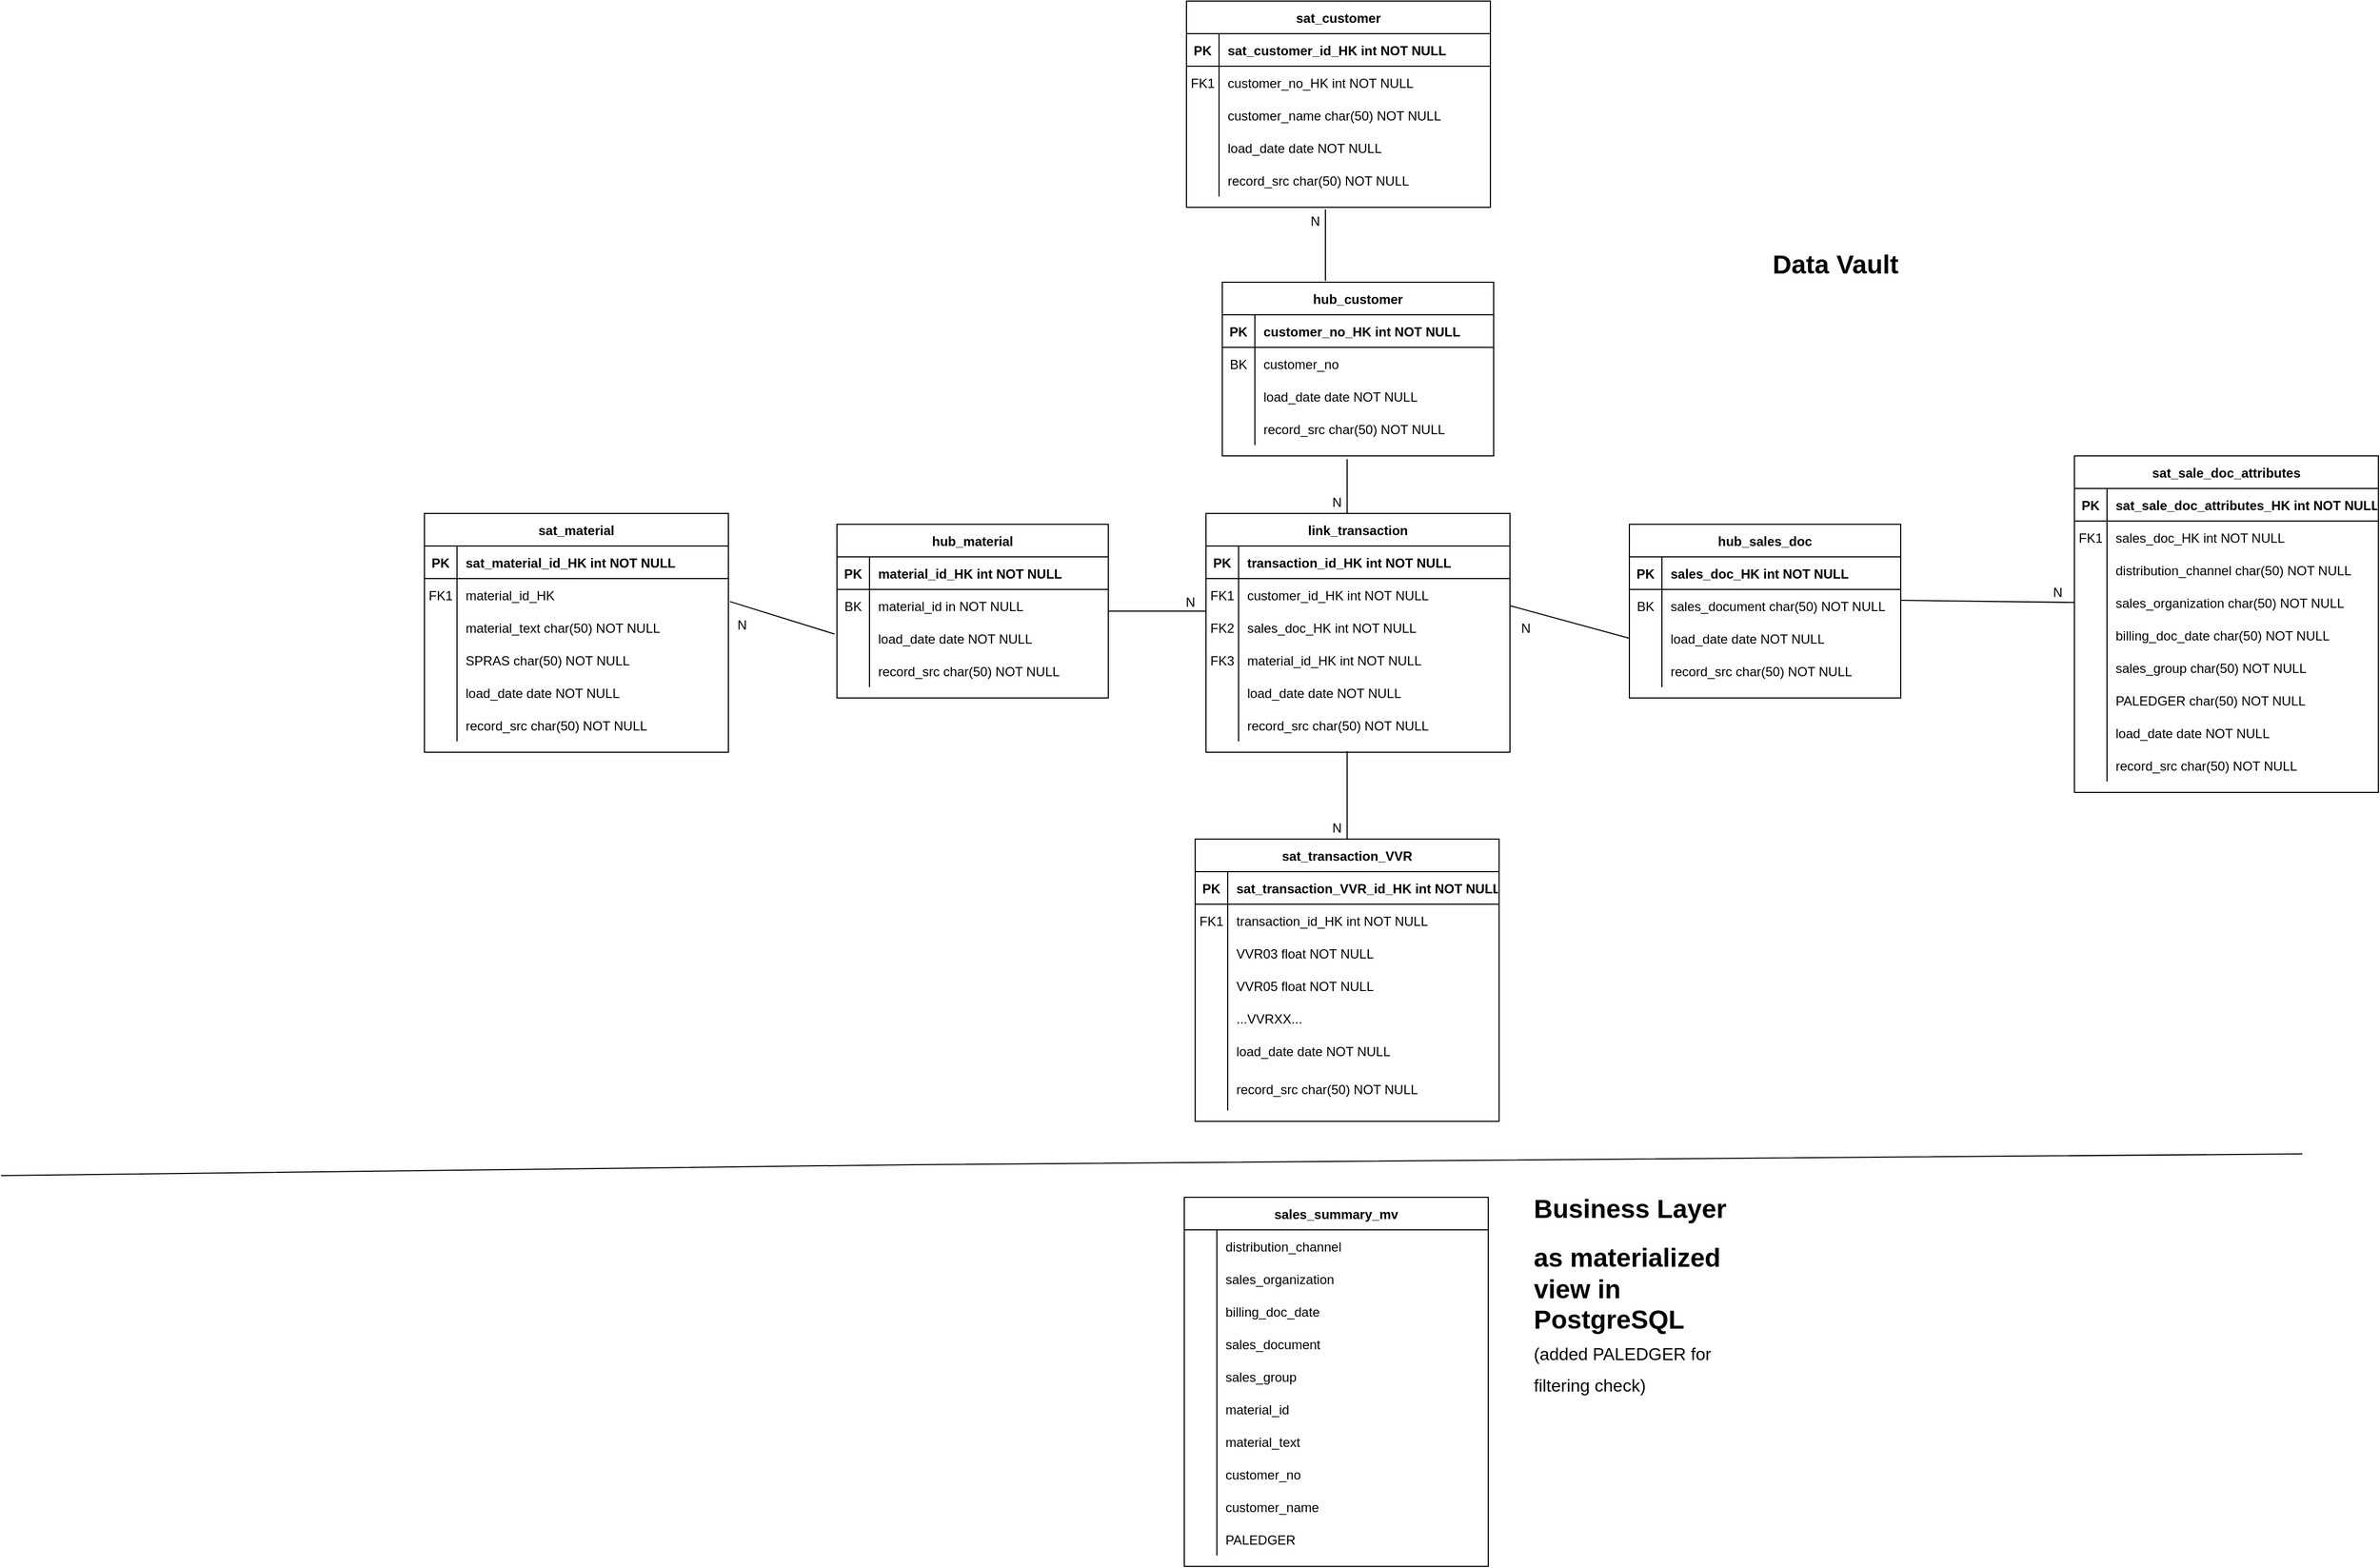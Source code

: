 <mxfile version="26.2.15" pages="2">
  <diagram id="R2lEEEUBdFMjLlhIrx00" name="Page-1">
    <mxGraphModel dx="1513" dy="2289" grid="1" gridSize="10" guides="1" tooltips="1" connect="1" arrows="1" fold="1" page="1" pageScale="1" pageWidth="850" pageHeight="1100" math="0" shadow="0" extFonts="Permanent Marker^https://fonts.googleapis.com/css?family=Permanent+Marker">
      <root>
        <mxCell id="0" />
        <mxCell id="1" parent="0" />
        <mxCell id="C-vyLk0tnHw3VtMMgP7b-2" value="hub_material" style="shape=table;startSize=30;container=1;collapsible=1;childLayout=tableLayout;fixedRows=1;rowLines=0;fontStyle=1;align=center;resizeLast=1;" parent="1" vertex="1">
          <mxGeometry x="150" y="350" width="250" height="160" as="geometry" />
        </mxCell>
        <mxCell id="C-vyLk0tnHw3VtMMgP7b-3" value="" style="shape=partialRectangle;collapsible=0;dropTarget=0;pointerEvents=0;fillColor=none;points=[[0,0.5],[1,0.5]];portConstraint=eastwest;top=0;left=0;right=0;bottom=1;" parent="C-vyLk0tnHw3VtMMgP7b-2" vertex="1">
          <mxGeometry y="30" width="250" height="30" as="geometry" />
        </mxCell>
        <mxCell id="C-vyLk0tnHw3VtMMgP7b-4" value="PK" style="shape=partialRectangle;overflow=hidden;connectable=0;fillColor=none;top=0;left=0;bottom=0;right=0;fontStyle=1;" parent="C-vyLk0tnHw3VtMMgP7b-3" vertex="1">
          <mxGeometry width="30" height="30" as="geometry">
            <mxRectangle width="30" height="30" as="alternateBounds" />
          </mxGeometry>
        </mxCell>
        <mxCell id="C-vyLk0tnHw3VtMMgP7b-5" value="material_id_HK int NOT NULL " style="shape=partialRectangle;overflow=hidden;connectable=0;fillColor=none;top=0;left=0;bottom=0;right=0;align=left;spacingLeft=6;fontStyle=1;" parent="C-vyLk0tnHw3VtMMgP7b-3" vertex="1">
          <mxGeometry x="30" width="220" height="30" as="geometry">
            <mxRectangle width="220" height="30" as="alternateBounds" />
          </mxGeometry>
        </mxCell>
        <mxCell id="c42nW5d7UT0iTf5s_PNG-221" style="shape=partialRectangle;collapsible=0;dropTarget=0;pointerEvents=0;fillColor=none;points=[[0,0.5],[1,0.5]];portConstraint=eastwest;top=0;left=0;right=0;bottom=0;" parent="C-vyLk0tnHw3VtMMgP7b-2" vertex="1">
          <mxGeometry y="60" width="250" height="30" as="geometry" />
        </mxCell>
        <mxCell id="c42nW5d7UT0iTf5s_PNG-222" value="BK" style="shape=partialRectangle;overflow=hidden;connectable=0;fillColor=none;top=0;left=0;bottom=0;right=0;" parent="c42nW5d7UT0iTf5s_PNG-221" vertex="1">
          <mxGeometry width="30" height="30" as="geometry">
            <mxRectangle width="30" height="30" as="alternateBounds" />
          </mxGeometry>
        </mxCell>
        <mxCell id="c42nW5d7UT0iTf5s_PNG-223" value="material_id in NOT NULL" style="shape=partialRectangle;overflow=hidden;connectable=0;fillColor=none;top=0;left=0;bottom=0;right=0;align=left;spacingLeft=6;" parent="c42nW5d7UT0iTf5s_PNG-221" vertex="1">
          <mxGeometry x="30" width="220" height="30" as="geometry">
            <mxRectangle width="220" height="30" as="alternateBounds" />
          </mxGeometry>
        </mxCell>
        <mxCell id="C-vyLk0tnHw3VtMMgP7b-6" value="" style="shape=partialRectangle;collapsible=0;dropTarget=0;pointerEvents=0;fillColor=none;points=[[0,0.5],[1,0.5]];portConstraint=eastwest;top=0;left=0;right=0;bottom=0;" parent="C-vyLk0tnHw3VtMMgP7b-2" vertex="1">
          <mxGeometry y="90" width="250" height="30" as="geometry" />
        </mxCell>
        <mxCell id="C-vyLk0tnHw3VtMMgP7b-7" value="" style="shape=partialRectangle;overflow=hidden;connectable=0;fillColor=none;top=0;left=0;bottom=0;right=0;" parent="C-vyLk0tnHw3VtMMgP7b-6" vertex="1">
          <mxGeometry width="30" height="30" as="geometry">
            <mxRectangle width="30" height="30" as="alternateBounds" />
          </mxGeometry>
        </mxCell>
        <mxCell id="C-vyLk0tnHw3VtMMgP7b-8" value="load_date date NOT NULL" style="shape=partialRectangle;overflow=hidden;connectable=0;fillColor=none;top=0;left=0;bottom=0;right=0;align=left;spacingLeft=6;" parent="C-vyLk0tnHw3VtMMgP7b-6" vertex="1">
          <mxGeometry x="30" width="220" height="30" as="geometry">
            <mxRectangle width="220" height="30" as="alternateBounds" />
          </mxGeometry>
        </mxCell>
        <mxCell id="C-vyLk0tnHw3VtMMgP7b-9" value="" style="shape=partialRectangle;collapsible=0;dropTarget=0;pointerEvents=0;fillColor=none;points=[[0,0.5],[1,0.5]];portConstraint=eastwest;top=0;left=0;right=0;bottom=0;" parent="C-vyLk0tnHw3VtMMgP7b-2" vertex="1">
          <mxGeometry y="120" width="250" height="30" as="geometry" />
        </mxCell>
        <mxCell id="C-vyLk0tnHw3VtMMgP7b-10" value="" style="shape=partialRectangle;overflow=hidden;connectable=0;fillColor=none;top=0;left=0;bottom=0;right=0;" parent="C-vyLk0tnHw3VtMMgP7b-9" vertex="1">
          <mxGeometry width="30" height="30" as="geometry">
            <mxRectangle width="30" height="30" as="alternateBounds" />
          </mxGeometry>
        </mxCell>
        <mxCell id="C-vyLk0tnHw3VtMMgP7b-11" value="record_src char(50) NOT NULL" style="shape=partialRectangle;overflow=hidden;connectable=0;fillColor=none;top=0;left=0;bottom=0;right=0;align=left;spacingLeft=6;" parent="C-vyLk0tnHw3VtMMgP7b-9" vertex="1">
          <mxGeometry x="30" width="220" height="30" as="geometry">
            <mxRectangle width="220" height="30" as="alternateBounds" />
          </mxGeometry>
        </mxCell>
        <mxCell id="C-vyLk0tnHw3VtMMgP7b-13" value="hub_sales_doc" style="shape=table;startSize=30;container=1;collapsible=1;childLayout=tableLayout;fixedRows=1;rowLines=0;fontStyle=1;align=center;resizeLast=1;" parent="1" vertex="1">
          <mxGeometry x="880" y="350" width="250" height="160" as="geometry" />
        </mxCell>
        <mxCell id="C-vyLk0tnHw3VtMMgP7b-14" value="" style="shape=partialRectangle;collapsible=0;dropTarget=0;pointerEvents=0;fillColor=none;points=[[0,0.5],[1,0.5]];portConstraint=eastwest;top=0;left=0;right=0;bottom=1;" parent="C-vyLk0tnHw3VtMMgP7b-13" vertex="1">
          <mxGeometry y="30" width="250" height="30" as="geometry" />
        </mxCell>
        <mxCell id="C-vyLk0tnHw3VtMMgP7b-15" value="PK" style="shape=partialRectangle;overflow=hidden;connectable=0;fillColor=none;top=0;left=0;bottom=0;right=0;fontStyle=1;" parent="C-vyLk0tnHw3VtMMgP7b-14" vertex="1">
          <mxGeometry width="30" height="30" as="geometry">
            <mxRectangle width="30" height="30" as="alternateBounds" />
          </mxGeometry>
        </mxCell>
        <mxCell id="C-vyLk0tnHw3VtMMgP7b-16" value="sales_doc_HK int NOT NULL" style="shape=partialRectangle;overflow=hidden;connectable=0;fillColor=none;top=0;left=0;bottom=0;right=0;align=left;spacingLeft=6;fontStyle=1;" parent="C-vyLk0tnHw3VtMMgP7b-14" vertex="1">
          <mxGeometry x="30" width="220" height="30" as="geometry">
            <mxRectangle width="220" height="30" as="alternateBounds" />
          </mxGeometry>
        </mxCell>
        <mxCell id="c42nW5d7UT0iTf5s_PNG-179" style="shape=partialRectangle;collapsible=0;dropTarget=0;pointerEvents=0;fillColor=none;points=[[0,0.5],[1,0.5]];portConstraint=eastwest;top=0;left=0;right=0;bottom=0;" parent="C-vyLk0tnHw3VtMMgP7b-13" vertex="1">
          <mxGeometry y="60" width="250" height="30" as="geometry" />
        </mxCell>
        <mxCell id="c42nW5d7UT0iTf5s_PNG-180" value="BK" style="shape=partialRectangle;overflow=hidden;connectable=0;fillColor=none;top=0;left=0;bottom=0;right=0;" parent="c42nW5d7UT0iTf5s_PNG-179" vertex="1">
          <mxGeometry width="30" height="30" as="geometry">
            <mxRectangle width="30" height="30" as="alternateBounds" />
          </mxGeometry>
        </mxCell>
        <mxCell id="c42nW5d7UT0iTf5s_PNG-181" value="sales_document char(50) NOT NULL" style="shape=partialRectangle;overflow=hidden;connectable=0;fillColor=none;top=0;left=0;bottom=0;right=0;align=left;spacingLeft=6;" parent="c42nW5d7UT0iTf5s_PNG-179" vertex="1">
          <mxGeometry x="30" width="220" height="30" as="geometry">
            <mxRectangle width="220" height="30" as="alternateBounds" />
          </mxGeometry>
        </mxCell>
        <mxCell id="C-vyLk0tnHw3VtMMgP7b-17" value="" style="shape=partialRectangle;collapsible=0;dropTarget=0;pointerEvents=0;fillColor=none;points=[[0,0.5],[1,0.5]];portConstraint=eastwest;top=0;left=0;right=0;bottom=0;" parent="C-vyLk0tnHw3VtMMgP7b-13" vertex="1">
          <mxGeometry y="90" width="250" height="30" as="geometry" />
        </mxCell>
        <mxCell id="C-vyLk0tnHw3VtMMgP7b-18" value="" style="shape=partialRectangle;overflow=hidden;connectable=0;fillColor=none;top=0;left=0;bottom=0;right=0;" parent="C-vyLk0tnHw3VtMMgP7b-17" vertex="1">
          <mxGeometry width="30" height="30" as="geometry">
            <mxRectangle width="30" height="30" as="alternateBounds" />
          </mxGeometry>
        </mxCell>
        <mxCell id="C-vyLk0tnHw3VtMMgP7b-19" value="load_date date NOT NULL" style="shape=partialRectangle;overflow=hidden;connectable=0;fillColor=none;top=0;left=0;bottom=0;right=0;align=left;spacingLeft=6;" parent="C-vyLk0tnHw3VtMMgP7b-17" vertex="1">
          <mxGeometry x="30" width="220" height="30" as="geometry">
            <mxRectangle width="220" height="30" as="alternateBounds" />
          </mxGeometry>
        </mxCell>
        <mxCell id="C-vyLk0tnHw3VtMMgP7b-20" value="" style="shape=partialRectangle;collapsible=0;dropTarget=0;pointerEvents=0;fillColor=none;points=[[0,0.5],[1,0.5]];portConstraint=eastwest;top=0;left=0;right=0;bottom=0;" parent="C-vyLk0tnHw3VtMMgP7b-13" vertex="1">
          <mxGeometry y="120" width="250" height="30" as="geometry" />
        </mxCell>
        <mxCell id="C-vyLk0tnHw3VtMMgP7b-21" value="" style="shape=partialRectangle;overflow=hidden;connectable=0;fillColor=none;top=0;left=0;bottom=0;right=0;" parent="C-vyLk0tnHw3VtMMgP7b-20" vertex="1">
          <mxGeometry width="30" height="30" as="geometry">
            <mxRectangle width="30" height="30" as="alternateBounds" />
          </mxGeometry>
        </mxCell>
        <mxCell id="C-vyLk0tnHw3VtMMgP7b-22" value="record_src char(50) NOT NULL" style="shape=partialRectangle;overflow=hidden;connectable=0;fillColor=none;top=0;left=0;bottom=0;right=0;align=left;spacingLeft=6;" parent="C-vyLk0tnHw3VtMMgP7b-20" vertex="1">
          <mxGeometry x="30" width="220" height="30" as="geometry">
            <mxRectangle width="220" height="30" as="alternateBounds" />
          </mxGeometry>
        </mxCell>
        <mxCell id="C-vyLk0tnHw3VtMMgP7b-23" value="hub_customer" style="shape=table;startSize=30;container=1;collapsible=1;childLayout=tableLayout;fixedRows=1;rowLines=0;fontStyle=1;align=center;resizeLast=1;" parent="1" vertex="1">
          <mxGeometry x="505" y="127" width="250" height="160" as="geometry" />
        </mxCell>
        <mxCell id="C-vyLk0tnHw3VtMMgP7b-24" value="" style="shape=partialRectangle;collapsible=0;dropTarget=0;pointerEvents=0;fillColor=none;points=[[0,0.5],[1,0.5]];portConstraint=eastwest;top=0;left=0;right=0;bottom=1;" parent="C-vyLk0tnHw3VtMMgP7b-23" vertex="1">
          <mxGeometry y="30" width="250" height="30" as="geometry" />
        </mxCell>
        <mxCell id="C-vyLk0tnHw3VtMMgP7b-25" value="PK" style="shape=partialRectangle;overflow=hidden;connectable=0;fillColor=none;top=0;left=0;bottom=0;right=0;fontStyle=1;" parent="C-vyLk0tnHw3VtMMgP7b-24" vertex="1">
          <mxGeometry width="30" height="30" as="geometry">
            <mxRectangle width="30" height="30" as="alternateBounds" />
          </mxGeometry>
        </mxCell>
        <mxCell id="C-vyLk0tnHw3VtMMgP7b-26" value="customer_no_HK int NOT NULL" style="shape=partialRectangle;overflow=hidden;connectable=0;fillColor=none;top=0;left=0;bottom=0;right=0;align=left;spacingLeft=6;fontStyle=1;" parent="C-vyLk0tnHw3VtMMgP7b-24" vertex="1">
          <mxGeometry x="30" width="220" height="30" as="geometry">
            <mxRectangle width="220" height="30" as="alternateBounds" />
          </mxGeometry>
        </mxCell>
        <mxCell id="c42nW5d7UT0iTf5s_PNG-224" style="shape=partialRectangle;collapsible=0;dropTarget=0;pointerEvents=0;fillColor=none;points=[[0,0.5],[1,0.5]];portConstraint=eastwest;top=0;left=0;right=0;bottom=0;" parent="C-vyLk0tnHw3VtMMgP7b-23" vertex="1">
          <mxGeometry y="60" width="250" height="30" as="geometry" />
        </mxCell>
        <mxCell id="c42nW5d7UT0iTf5s_PNG-225" value="BK" style="shape=partialRectangle;overflow=hidden;connectable=0;fillColor=none;top=0;left=0;bottom=0;right=0;" parent="c42nW5d7UT0iTf5s_PNG-224" vertex="1">
          <mxGeometry width="30" height="30" as="geometry">
            <mxRectangle width="30" height="30" as="alternateBounds" />
          </mxGeometry>
        </mxCell>
        <mxCell id="c42nW5d7UT0iTf5s_PNG-226" value="customer_no" style="shape=partialRectangle;overflow=hidden;connectable=0;fillColor=none;top=0;left=0;bottom=0;right=0;align=left;spacingLeft=6;" parent="c42nW5d7UT0iTf5s_PNG-224" vertex="1">
          <mxGeometry x="30" width="220" height="30" as="geometry">
            <mxRectangle width="220" height="30" as="alternateBounds" />
          </mxGeometry>
        </mxCell>
        <mxCell id="C-vyLk0tnHw3VtMMgP7b-27" value="" style="shape=partialRectangle;collapsible=0;dropTarget=0;pointerEvents=0;fillColor=none;points=[[0,0.5],[1,0.5]];portConstraint=eastwest;top=0;left=0;right=0;bottom=0;" parent="C-vyLk0tnHw3VtMMgP7b-23" vertex="1">
          <mxGeometry y="90" width="250" height="30" as="geometry" />
        </mxCell>
        <mxCell id="C-vyLk0tnHw3VtMMgP7b-28" value="" style="shape=partialRectangle;overflow=hidden;connectable=0;fillColor=none;top=0;left=0;bottom=0;right=0;" parent="C-vyLk0tnHw3VtMMgP7b-27" vertex="1">
          <mxGeometry width="30" height="30" as="geometry">
            <mxRectangle width="30" height="30" as="alternateBounds" />
          </mxGeometry>
        </mxCell>
        <mxCell id="C-vyLk0tnHw3VtMMgP7b-29" value="load_date date NOT NULL" style="shape=partialRectangle;overflow=hidden;connectable=0;fillColor=none;top=0;left=0;bottom=0;right=0;align=left;spacingLeft=6;" parent="C-vyLk0tnHw3VtMMgP7b-27" vertex="1">
          <mxGeometry x="30" width="220" height="30" as="geometry">
            <mxRectangle width="220" height="30" as="alternateBounds" />
          </mxGeometry>
        </mxCell>
        <mxCell id="c42nW5d7UT0iTf5s_PNG-96" style="shape=partialRectangle;collapsible=0;dropTarget=0;pointerEvents=0;fillColor=none;points=[[0,0.5],[1,0.5]];portConstraint=eastwest;top=0;left=0;right=0;bottom=0;" parent="C-vyLk0tnHw3VtMMgP7b-23" vertex="1">
          <mxGeometry y="120" width="250" height="30" as="geometry" />
        </mxCell>
        <mxCell id="c42nW5d7UT0iTf5s_PNG-97" style="shape=partialRectangle;overflow=hidden;connectable=0;fillColor=none;top=0;left=0;bottom=0;right=0;" parent="c42nW5d7UT0iTf5s_PNG-96" vertex="1">
          <mxGeometry width="30" height="30" as="geometry">
            <mxRectangle width="30" height="30" as="alternateBounds" />
          </mxGeometry>
        </mxCell>
        <mxCell id="c42nW5d7UT0iTf5s_PNG-98" value="record_src char(50) NOT NULL" style="shape=partialRectangle;overflow=hidden;connectable=0;fillColor=none;top=0;left=0;bottom=0;right=0;align=left;spacingLeft=6;" parent="c42nW5d7UT0iTf5s_PNG-96" vertex="1">
          <mxGeometry x="30" width="220" height="30" as="geometry">
            <mxRectangle width="220" height="30" as="alternateBounds" />
          </mxGeometry>
        </mxCell>
        <mxCell id="e3JY8JkqCeXUUvWcBjIi-2" value="link_transaction" style="shape=table;startSize=30;container=1;collapsible=1;childLayout=tableLayout;fixedRows=1;rowLines=0;fontStyle=1;align=center;resizeLast=1;" parent="1" vertex="1">
          <mxGeometry x="490" y="340" width="280" height="220" as="geometry" />
        </mxCell>
        <mxCell id="e3JY8JkqCeXUUvWcBjIi-3" value="" style="shape=partialRectangle;collapsible=0;dropTarget=0;pointerEvents=0;fillColor=none;points=[[0,0.5],[1,0.5]];portConstraint=eastwest;top=0;left=0;right=0;bottom=1;" parent="e3JY8JkqCeXUUvWcBjIi-2" vertex="1">
          <mxGeometry y="30" width="280" height="30" as="geometry" />
        </mxCell>
        <mxCell id="e3JY8JkqCeXUUvWcBjIi-4" value="PK" style="shape=partialRectangle;overflow=hidden;connectable=0;fillColor=none;top=0;left=0;bottom=0;right=0;fontStyle=1;" parent="e3JY8JkqCeXUUvWcBjIi-3" vertex="1">
          <mxGeometry width="30" height="30" as="geometry">
            <mxRectangle width="30" height="30" as="alternateBounds" />
          </mxGeometry>
        </mxCell>
        <mxCell id="e3JY8JkqCeXUUvWcBjIi-5" value="transaction_id_HK int NOT NULL" style="shape=partialRectangle;overflow=hidden;connectable=0;fillColor=none;top=0;left=0;bottom=0;right=0;align=left;spacingLeft=6;fontStyle=1;" parent="e3JY8JkqCeXUUvWcBjIi-3" vertex="1">
          <mxGeometry x="30" width="250" height="30" as="geometry">
            <mxRectangle width="250" height="30" as="alternateBounds" />
          </mxGeometry>
        </mxCell>
        <mxCell id="e3JY8JkqCeXUUvWcBjIi-6" value="" style="shape=partialRectangle;collapsible=0;dropTarget=0;pointerEvents=0;fillColor=none;points=[[0,0.5],[1,0.5]];portConstraint=eastwest;top=0;left=0;right=0;bottom=0;" parent="e3JY8JkqCeXUUvWcBjIi-2" vertex="1">
          <mxGeometry y="60" width="280" height="30" as="geometry" />
        </mxCell>
        <mxCell id="e3JY8JkqCeXUUvWcBjIi-7" value="FK1" style="shape=partialRectangle;overflow=hidden;connectable=0;fillColor=none;top=0;left=0;bottom=0;right=0;" parent="e3JY8JkqCeXUUvWcBjIi-6" vertex="1">
          <mxGeometry width="30" height="30" as="geometry">
            <mxRectangle width="30" height="30" as="alternateBounds" />
          </mxGeometry>
        </mxCell>
        <mxCell id="e3JY8JkqCeXUUvWcBjIi-8" value="customer_id_HK int NOT NULL" style="shape=partialRectangle;overflow=hidden;connectable=0;fillColor=none;top=0;left=0;bottom=0;right=0;align=left;spacingLeft=6;" parent="e3JY8JkqCeXUUvWcBjIi-6" vertex="1">
          <mxGeometry x="30" width="250" height="30" as="geometry">
            <mxRectangle width="250" height="30" as="alternateBounds" />
          </mxGeometry>
        </mxCell>
        <mxCell id="e3JY8JkqCeXUUvWcBjIi-9" value="" style="shape=partialRectangle;collapsible=0;dropTarget=0;pointerEvents=0;fillColor=none;points=[[0,0.5],[1,0.5]];portConstraint=eastwest;top=0;left=0;right=0;bottom=0;" parent="e3JY8JkqCeXUUvWcBjIi-2" vertex="1">
          <mxGeometry y="90" width="280" height="30" as="geometry" />
        </mxCell>
        <mxCell id="e3JY8JkqCeXUUvWcBjIi-10" value="FK2" style="shape=partialRectangle;overflow=hidden;connectable=0;fillColor=none;top=0;left=0;bottom=0;right=0;" parent="e3JY8JkqCeXUUvWcBjIi-9" vertex="1">
          <mxGeometry width="30" height="30" as="geometry">
            <mxRectangle width="30" height="30" as="alternateBounds" />
          </mxGeometry>
        </mxCell>
        <mxCell id="e3JY8JkqCeXUUvWcBjIi-11" value="sales_doc_HK int NOT NULL" style="shape=partialRectangle;overflow=hidden;connectable=0;fillColor=none;top=0;left=0;bottom=0;right=0;align=left;spacingLeft=6;" parent="e3JY8JkqCeXUUvWcBjIi-9" vertex="1">
          <mxGeometry x="30" width="250" height="30" as="geometry">
            <mxRectangle width="250" height="30" as="alternateBounds" />
          </mxGeometry>
        </mxCell>
        <mxCell id="c42nW5d7UT0iTf5s_PNG-38" style="shape=partialRectangle;collapsible=0;dropTarget=0;pointerEvents=0;fillColor=none;points=[[0,0.5],[1,0.5]];portConstraint=eastwest;top=0;left=0;right=0;bottom=0;" parent="e3JY8JkqCeXUUvWcBjIi-2" vertex="1">
          <mxGeometry y="120" width="280" height="30" as="geometry" />
        </mxCell>
        <mxCell id="c42nW5d7UT0iTf5s_PNG-39" value="FK3" style="shape=partialRectangle;overflow=hidden;connectable=0;fillColor=none;top=0;left=0;bottom=0;right=0;" parent="c42nW5d7UT0iTf5s_PNG-38" vertex="1">
          <mxGeometry width="30" height="30" as="geometry">
            <mxRectangle width="30" height="30" as="alternateBounds" />
          </mxGeometry>
        </mxCell>
        <mxCell id="c42nW5d7UT0iTf5s_PNG-40" value="material_id_HK int NOT NULL" style="shape=partialRectangle;overflow=hidden;connectable=0;fillColor=none;top=0;left=0;bottom=0;right=0;align=left;spacingLeft=6;" parent="c42nW5d7UT0iTf5s_PNG-38" vertex="1">
          <mxGeometry x="30" width="250" height="30" as="geometry">
            <mxRectangle width="250" height="30" as="alternateBounds" />
          </mxGeometry>
        </mxCell>
        <mxCell id="c42nW5d7UT0iTf5s_PNG-71" style="shape=partialRectangle;collapsible=0;dropTarget=0;pointerEvents=0;fillColor=none;points=[[0,0.5],[1,0.5]];portConstraint=eastwest;top=0;left=0;right=0;bottom=0;" parent="e3JY8JkqCeXUUvWcBjIi-2" vertex="1">
          <mxGeometry y="150" width="280" height="30" as="geometry" />
        </mxCell>
        <mxCell id="c42nW5d7UT0iTf5s_PNG-72" style="shape=partialRectangle;overflow=hidden;connectable=0;fillColor=none;top=0;left=0;bottom=0;right=0;" parent="c42nW5d7UT0iTf5s_PNG-71" vertex="1">
          <mxGeometry width="30" height="30" as="geometry">
            <mxRectangle width="30" height="30" as="alternateBounds" />
          </mxGeometry>
        </mxCell>
        <mxCell id="c42nW5d7UT0iTf5s_PNG-73" value="load_date date NOT NULL" style="shape=partialRectangle;overflow=hidden;connectable=0;fillColor=none;top=0;left=0;bottom=0;right=0;align=left;spacingLeft=6;" parent="c42nW5d7UT0iTf5s_PNG-71" vertex="1">
          <mxGeometry x="30" width="250" height="30" as="geometry">
            <mxRectangle width="250" height="30" as="alternateBounds" />
          </mxGeometry>
        </mxCell>
        <mxCell id="c42nW5d7UT0iTf5s_PNG-35" style="shape=partialRectangle;collapsible=0;dropTarget=0;pointerEvents=0;fillColor=none;points=[[0,0.5],[1,0.5]];portConstraint=eastwest;top=0;left=0;right=0;bottom=0;" parent="e3JY8JkqCeXUUvWcBjIi-2" vertex="1">
          <mxGeometry y="180" width="280" height="30" as="geometry" />
        </mxCell>
        <mxCell id="c42nW5d7UT0iTf5s_PNG-36" style="shape=partialRectangle;overflow=hidden;connectable=0;fillColor=none;top=0;left=0;bottom=0;right=0;" parent="c42nW5d7UT0iTf5s_PNG-35" vertex="1">
          <mxGeometry width="30" height="30" as="geometry">
            <mxRectangle width="30" height="30" as="alternateBounds" />
          </mxGeometry>
        </mxCell>
        <mxCell id="c42nW5d7UT0iTf5s_PNG-37" value="record_src char(50) NOT NULL" style="shape=partialRectangle;overflow=hidden;connectable=0;fillColor=none;top=0;left=0;bottom=0;right=0;align=left;spacingLeft=6;" parent="c42nW5d7UT0iTf5s_PNG-35" vertex="1">
          <mxGeometry x="30" width="250" height="30" as="geometry">
            <mxRectangle width="250" height="30" as="alternateBounds" />
          </mxGeometry>
        </mxCell>
        <mxCell id="c42nW5d7UT0iTf5s_PNG-99" value="sat_material" style="shape=table;startSize=30;container=1;collapsible=1;childLayout=tableLayout;fixedRows=1;rowLines=0;fontStyle=1;align=center;resizeLast=1;" parent="1" vertex="1">
          <mxGeometry x="-230" y="340" width="280" height="220" as="geometry" />
        </mxCell>
        <mxCell id="c42nW5d7UT0iTf5s_PNG-100" value="" style="shape=partialRectangle;collapsible=0;dropTarget=0;pointerEvents=0;fillColor=none;points=[[0,0.5],[1,0.5]];portConstraint=eastwest;top=0;left=0;right=0;bottom=1;" parent="c42nW5d7UT0iTf5s_PNG-99" vertex="1">
          <mxGeometry y="30" width="280" height="30" as="geometry" />
        </mxCell>
        <mxCell id="c42nW5d7UT0iTf5s_PNG-101" value="PK" style="shape=partialRectangle;overflow=hidden;connectable=0;fillColor=none;top=0;left=0;bottom=0;right=0;fontStyle=1;" parent="c42nW5d7UT0iTf5s_PNG-100" vertex="1">
          <mxGeometry width="30" height="30" as="geometry">
            <mxRectangle width="30" height="30" as="alternateBounds" />
          </mxGeometry>
        </mxCell>
        <mxCell id="c42nW5d7UT0iTf5s_PNG-102" value="sat_material_id_HK int NOT NULL" style="shape=partialRectangle;overflow=hidden;connectable=0;fillColor=none;top=0;left=0;bottom=0;right=0;align=left;spacingLeft=6;fontStyle=1;" parent="c42nW5d7UT0iTf5s_PNG-100" vertex="1">
          <mxGeometry x="30" width="250" height="30" as="geometry">
            <mxRectangle width="250" height="30" as="alternateBounds" />
          </mxGeometry>
        </mxCell>
        <mxCell id="c42nW5d7UT0iTf5s_PNG-103" value="" style="shape=partialRectangle;collapsible=0;dropTarget=0;pointerEvents=0;fillColor=none;points=[[0,0.5],[1,0.5]];portConstraint=eastwest;top=0;left=0;right=0;bottom=0;" parent="c42nW5d7UT0iTf5s_PNG-99" vertex="1">
          <mxGeometry y="60" width="280" height="30" as="geometry" />
        </mxCell>
        <mxCell id="c42nW5d7UT0iTf5s_PNG-104" value="FK1" style="shape=partialRectangle;overflow=hidden;connectable=0;fillColor=none;top=0;left=0;bottom=0;right=0;" parent="c42nW5d7UT0iTf5s_PNG-103" vertex="1">
          <mxGeometry width="30" height="30" as="geometry">
            <mxRectangle width="30" height="30" as="alternateBounds" />
          </mxGeometry>
        </mxCell>
        <mxCell id="c42nW5d7UT0iTf5s_PNG-105" value="material_id_HK" style="shape=partialRectangle;overflow=hidden;connectable=0;fillColor=none;top=0;left=0;bottom=0;right=0;align=left;spacingLeft=6;" parent="c42nW5d7UT0iTf5s_PNG-103" vertex="1">
          <mxGeometry x="30" width="250" height="30" as="geometry">
            <mxRectangle width="250" height="30" as="alternateBounds" />
          </mxGeometry>
        </mxCell>
        <mxCell id="c42nW5d7UT0iTf5s_PNG-106" value="" style="shape=partialRectangle;collapsible=0;dropTarget=0;pointerEvents=0;fillColor=none;points=[[0,0.5],[1,0.5]];portConstraint=eastwest;top=0;left=0;right=0;bottom=0;" parent="c42nW5d7UT0iTf5s_PNG-99" vertex="1">
          <mxGeometry y="90" width="280" height="30" as="geometry" />
        </mxCell>
        <mxCell id="c42nW5d7UT0iTf5s_PNG-107" value="" style="shape=partialRectangle;overflow=hidden;connectable=0;fillColor=none;top=0;left=0;bottom=0;right=0;" parent="c42nW5d7UT0iTf5s_PNG-106" vertex="1">
          <mxGeometry width="30" height="30" as="geometry">
            <mxRectangle width="30" height="30" as="alternateBounds" />
          </mxGeometry>
        </mxCell>
        <mxCell id="c42nW5d7UT0iTf5s_PNG-108" value="material_text char(50) NOT NULL" style="shape=partialRectangle;overflow=hidden;connectable=0;fillColor=none;top=0;left=0;bottom=0;right=0;align=left;spacingLeft=6;" parent="c42nW5d7UT0iTf5s_PNG-106" vertex="1">
          <mxGeometry x="30" width="250" height="30" as="geometry">
            <mxRectangle width="250" height="30" as="alternateBounds" />
          </mxGeometry>
        </mxCell>
        <mxCell id="c42nW5d7UT0iTf5s_PNG-279" style="shape=partialRectangle;collapsible=0;dropTarget=0;pointerEvents=0;fillColor=none;points=[[0,0.5],[1,0.5]];portConstraint=eastwest;top=0;left=0;right=0;bottom=0;" parent="c42nW5d7UT0iTf5s_PNG-99" vertex="1">
          <mxGeometry y="120" width="280" height="30" as="geometry" />
        </mxCell>
        <mxCell id="c42nW5d7UT0iTf5s_PNG-280" style="shape=partialRectangle;overflow=hidden;connectable=0;fillColor=none;top=0;left=0;bottom=0;right=0;" parent="c42nW5d7UT0iTf5s_PNG-279" vertex="1">
          <mxGeometry width="30" height="30" as="geometry">
            <mxRectangle width="30" height="30" as="alternateBounds" />
          </mxGeometry>
        </mxCell>
        <mxCell id="c42nW5d7UT0iTf5s_PNG-281" value="SPRAS char(50) NOT NULL" style="shape=partialRectangle;overflow=hidden;connectable=0;fillColor=none;top=0;left=0;bottom=0;right=0;align=left;spacingLeft=6;" parent="c42nW5d7UT0iTf5s_PNG-279" vertex="1">
          <mxGeometry x="30" width="250" height="30" as="geometry">
            <mxRectangle width="250" height="30" as="alternateBounds" />
          </mxGeometry>
        </mxCell>
        <mxCell id="c42nW5d7UT0iTf5s_PNG-112" style="shape=partialRectangle;collapsible=0;dropTarget=0;pointerEvents=0;fillColor=none;points=[[0,0.5],[1,0.5]];portConstraint=eastwest;top=0;left=0;right=0;bottom=0;" parent="c42nW5d7UT0iTf5s_PNG-99" vertex="1">
          <mxGeometry y="150" width="280" height="30" as="geometry" />
        </mxCell>
        <mxCell id="c42nW5d7UT0iTf5s_PNG-113" style="shape=partialRectangle;overflow=hidden;connectable=0;fillColor=none;top=0;left=0;bottom=0;right=0;" parent="c42nW5d7UT0iTf5s_PNG-112" vertex="1">
          <mxGeometry width="30" height="30" as="geometry">
            <mxRectangle width="30" height="30" as="alternateBounds" />
          </mxGeometry>
        </mxCell>
        <mxCell id="c42nW5d7UT0iTf5s_PNG-114" value="load_date date NOT NULL" style="shape=partialRectangle;overflow=hidden;connectable=0;fillColor=none;top=0;left=0;bottom=0;right=0;align=left;spacingLeft=6;" parent="c42nW5d7UT0iTf5s_PNG-112" vertex="1">
          <mxGeometry x="30" width="250" height="30" as="geometry">
            <mxRectangle width="250" height="30" as="alternateBounds" />
          </mxGeometry>
        </mxCell>
        <mxCell id="c42nW5d7UT0iTf5s_PNG-115" style="shape=partialRectangle;collapsible=0;dropTarget=0;pointerEvents=0;fillColor=none;points=[[0,0.5],[1,0.5]];portConstraint=eastwest;top=0;left=0;right=0;bottom=0;" parent="c42nW5d7UT0iTf5s_PNG-99" vertex="1">
          <mxGeometry y="180" width="280" height="30" as="geometry" />
        </mxCell>
        <mxCell id="c42nW5d7UT0iTf5s_PNG-116" style="shape=partialRectangle;overflow=hidden;connectable=0;fillColor=none;top=0;left=0;bottom=0;right=0;" parent="c42nW5d7UT0iTf5s_PNG-115" vertex="1">
          <mxGeometry width="30" height="30" as="geometry">
            <mxRectangle width="30" height="30" as="alternateBounds" />
          </mxGeometry>
        </mxCell>
        <mxCell id="c42nW5d7UT0iTf5s_PNG-117" value="record_src char(50) NOT NULL" style="shape=partialRectangle;overflow=hidden;connectable=0;fillColor=none;top=0;left=0;bottom=0;right=0;align=left;spacingLeft=6;" parent="c42nW5d7UT0iTf5s_PNG-115" vertex="1">
          <mxGeometry x="30" width="250" height="30" as="geometry">
            <mxRectangle width="250" height="30" as="alternateBounds" />
          </mxGeometry>
        </mxCell>
        <mxCell id="c42nW5d7UT0iTf5s_PNG-118" value="sat_sale_doc_attributes" style="shape=table;startSize=30;container=1;collapsible=1;childLayout=tableLayout;fixedRows=1;rowLines=0;fontStyle=1;align=center;resizeLast=1;" parent="1" vertex="1">
          <mxGeometry x="1290" y="287" width="280" height="310" as="geometry" />
        </mxCell>
        <mxCell id="c42nW5d7UT0iTf5s_PNG-119" value="" style="shape=partialRectangle;collapsible=0;dropTarget=0;pointerEvents=0;fillColor=none;points=[[0,0.5],[1,0.5]];portConstraint=eastwest;top=0;left=0;right=0;bottom=1;" parent="c42nW5d7UT0iTf5s_PNG-118" vertex="1">
          <mxGeometry y="30" width="280" height="30" as="geometry" />
        </mxCell>
        <mxCell id="c42nW5d7UT0iTf5s_PNG-120" value="PK" style="shape=partialRectangle;overflow=hidden;connectable=0;fillColor=none;top=0;left=0;bottom=0;right=0;fontStyle=1;" parent="c42nW5d7UT0iTf5s_PNG-119" vertex="1">
          <mxGeometry width="30" height="30" as="geometry">
            <mxRectangle width="30" height="30" as="alternateBounds" />
          </mxGeometry>
        </mxCell>
        <mxCell id="c42nW5d7UT0iTf5s_PNG-121" value="sat_sale_doc_attributes_HK int NOT NULL" style="shape=partialRectangle;overflow=hidden;connectable=0;fillColor=none;top=0;left=0;bottom=0;right=0;align=left;spacingLeft=6;fontStyle=1;" parent="c42nW5d7UT0iTf5s_PNG-119" vertex="1">
          <mxGeometry x="30" width="250" height="30" as="geometry">
            <mxRectangle width="250" height="30" as="alternateBounds" />
          </mxGeometry>
        </mxCell>
        <mxCell id="c42nW5d7UT0iTf5s_PNG-122" value="" style="shape=partialRectangle;collapsible=0;dropTarget=0;pointerEvents=0;fillColor=none;points=[[0,0.5],[1,0.5]];portConstraint=eastwest;top=0;left=0;right=0;bottom=0;" parent="c42nW5d7UT0iTf5s_PNG-118" vertex="1">
          <mxGeometry y="60" width="280" height="30" as="geometry" />
        </mxCell>
        <mxCell id="c42nW5d7UT0iTf5s_PNG-123" value="FK1" style="shape=partialRectangle;overflow=hidden;connectable=0;fillColor=none;top=0;left=0;bottom=0;right=0;" parent="c42nW5d7UT0iTf5s_PNG-122" vertex="1">
          <mxGeometry width="30" height="30" as="geometry">
            <mxRectangle width="30" height="30" as="alternateBounds" />
          </mxGeometry>
        </mxCell>
        <mxCell id="c42nW5d7UT0iTf5s_PNG-124" value="sales_doc_HK int NOT NULL" style="shape=partialRectangle;overflow=hidden;connectable=0;fillColor=none;top=0;left=0;bottom=0;right=0;align=left;spacingLeft=6;" parent="c42nW5d7UT0iTf5s_PNG-122" vertex="1">
          <mxGeometry x="30" width="250" height="30" as="geometry">
            <mxRectangle width="250" height="30" as="alternateBounds" />
          </mxGeometry>
        </mxCell>
        <mxCell id="c42nW5d7UT0iTf5s_PNG-125" value="" style="shape=partialRectangle;collapsible=0;dropTarget=0;pointerEvents=0;fillColor=none;points=[[0,0.5],[1,0.5]];portConstraint=eastwest;top=0;left=0;right=0;bottom=0;" parent="c42nW5d7UT0iTf5s_PNG-118" vertex="1">
          <mxGeometry y="90" width="280" height="30" as="geometry" />
        </mxCell>
        <mxCell id="c42nW5d7UT0iTf5s_PNG-126" value="" style="shape=partialRectangle;overflow=hidden;connectable=0;fillColor=none;top=0;left=0;bottom=0;right=0;" parent="c42nW5d7UT0iTf5s_PNG-125" vertex="1">
          <mxGeometry width="30" height="30" as="geometry">
            <mxRectangle width="30" height="30" as="alternateBounds" />
          </mxGeometry>
        </mxCell>
        <mxCell id="c42nW5d7UT0iTf5s_PNG-127" value="distribution_channel char(50) NOT NULL" style="shape=partialRectangle;overflow=hidden;connectable=0;fillColor=none;top=0;left=0;bottom=0;right=0;align=left;spacingLeft=6;" parent="c42nW5d7UT0iTf5s_PNG-125" vertex="1">
          <mxGeometry x="30" width="250" height="30" as="geometry">
            <mxRectangle width="250" height="30" as="alternateBounds" />
          </mxGeometry>
        </mxCell>
        <mxCell id="c42nW5d7UT0iTf5s_PNG-182" style="shape=partialRectangle;collapsible=0;dropTarget=0;pointerEvents=0;fillColor=none;points=[[0,0.5],[1,0.5]];portConstraint=eastwest;top=0;left=0;right=0;bottom=0;" parent="c42nW5d7UT0iTf5s_PNG-118" vertex="1">
          <mxGeometry y="120" width="280" height="30" as="geometry" />
        </mxCell>
        <mxCell id="c42nW5d7UT0iTf5s_PNG-183" style="shape=partialRectangle;overflow=hidden;connectable=0;fillColor=none;top=0;left=0;bottom=0;right=0;" parent="c42nW5d7UT0iTf5s_PNG-182" vertex="1">
          <mxGeometry width="30" height="30" as="geometry">
            <mxRectangle width="30" height="30" as="alternateBounds" />
          </mxGeometry>
        </mxCell>
        <mxCell id="c42nW5d7UT0iTf5s_PNG-184" value="sales_organization char(50) NOT NULL" style="shape=partialRectangle;overflow=hidden;connectable=0;fillColor=none;top=0;left=0;bottom=0;right=0;align=left;spacingLeft=6;" parent="c42nW5d7UT0iTf5s_PNG-182" vertex="1">
          <mxGeometry x="30" width="250" height="30" as="geometry">
            <mxRectangle width="250" height="30" as="alternateBounds" />
          </mxGeometry>
        </mxCell>
        <mxCell id="c42nW5d7UT0iTf5s_PNG-185" style="shape=partialRectangle;collapsible=0;dropTarget=0;pointerEvents=0;fillColor=none;points=[[0,0.5],[1,0.5]];portConstraint=eastwest;top=0;left=0;right=0;bottom=0;" parent="c42nW5d7UT0iTf5s_PNG-118" vertex="1">
          <mxGeometry y="150" width="280" height="30" as="geometry" />
        </mxCell>
        <mxCell id="c42nW5d7UT0iTf5s_PNG-186" style="shape=partialRectangle;overflow=hidden;connectable=0;fillColor=none;top=0;left=0;bottom=0;right=0;" parent="c42nW5d7UT0iTf5s_PNG-185" vertex="1">
          <mxGeometry width="30" height="30" as="geometry">
            <mxRectangle width="30" height="30" as="alternateBounds" />
          </mxGeometry>
        </mxCell>
        <mxCell id="c42nW5d7UT0iTf5s_PNG-187" value="billing_doc_date char(50) NOT NULL" style="shape=partialRectangle;overflow=hidden;connectable=0;fillColor=none;top=0;left=0;bottom=0;right=0;align=left;spacingLeft=6;" parent="c42nW5d7UT0iTf5s_PNG-185" vertex="1">
          <mxGeometry x="30" width="250" height="30" as="geometry">
            <mxRectangle width="250" height="30" as="alternateBounds" />
          </mxGeometry>
        </mxCell>
        <mxCell id="c42nW5d7UT0iTf5s_PNG-128" style="shape=partialRectangle;collapsible=0;dropTarget=0;pointerEvents=0;fillColor=none;points=[[0,0.5],[1,0.5]];portConstraint=eastwest;top=0;left=0;right=0;bottom=0;" parent="c42nW5d7UT0iTf5s_PNG-118" vertex="1">
          <mxGeometry y="180" width="280" height="30" as="geometry" />
        </mxCell>
        <mxCell id="c42nW5d7UT0iTf5s_PNG-129" value="" style="shape=partialRectangle;overflow=hidden;connectable=0;fillColor=none;top=0;left=0;bottom=0;right=0;" parent="c42nW5d7UT0iTf5s_PNG-128" vertex="1">
          <mxGeometry width="30" height="30" as="geometry">
            <mxRectangle width="30" height="30" as="alternateBounds" />
          </mxGeometry>
        </mxCell>
        <mxCell id="c42nW5d7UT0iTf5s_PNG-130" value="sales_group char(50) NOT NULL" style="shape=partialRectangle;overflow=hidden;connectable=0;fillColor=none;top=0;left=0;bottom=0;right=0;align=left;spacingLeft=6;" parent="c42nW5d7UT0iTf5s_PNG-128" vertex="1">
          <mxGeometry x="30" width="250" height="30" as="geometry">
            <mxRectangle width="250" height="30" as="alternateBounds" />
          </mxGeometry>
        </mxCell>
        <mxCell id="c42nW5d7UT0iTf5s_PNG-282" style="shape=partialRectangle;collapsible=0;dropTarget=0;pointerEvents=0;fillColor=none;points=[[0,0.5],[1,0.5]];portConstraint=eastwest;top=0;left=0;right=0;bottom=0;" parent="c42nW5d7UT0iTf5s_PNG-118" vertex="1">
          <mxGeometry y="210" width="280" height="30" as="geometry" />
        </mxCell>
        <mxCell id="c42nW5d7UT0iTf5s_PNG-283" style="shape=partialRectangle;overflow=hidden;connectable=0;fillColor=none;top=0;left=0;bottom=0;right=0;" parent="c42nW5d7UT0iTf5s_PNG-282" vertex="1">
          <mxGeometry width="30" height="30" as="geometry">
            <mxRectangle width="30" height="30" as="alternateBounds" />
          </mxGeometry>
        </mxCell>
        <mxCell id="c42nW5d7UT0iTf5s_PNG-284" value="PALEDGER char(50) NOT NULL" style="shape=partialRectangle;overflow=hidden;connectable=0;fillColor=none;top=0;left=0;bottom=0;right=0;align=left;spacingLeft=6;" parent="c42nW5d7UT0iTf5s_PNG-282" vertex="1">
          <mxGeometry x="30" width="250" height="30" as="geometry">
            <mxRectangle width="250" height="30" as="alternateBounds" />
          </mxGeometry>
        </mxCell>
        <mxCell id="c42nW5d7UT0iTf5s_PNG-131" style="shape=partialRectangle;collapsible=0;dropTarget=0;pointerEvents=0;fillColor=none;points=[[0,0.5],[1,0.5]];portConstraint=eastwest;top=0;left=0;right=0;bottom=0;" parent="c42nW5d7UT0iTf5s_PNG-118" vertex="1">
          <mxGeometry y="240" width="280" height="30" as="geometry" />
        </mxCell>
        <mxCell id="c42nW5d7UT0iTf5s_PNG-132" style="shape=partialRectangle;overflow=hidden;connectable=0;fillColor=none;top=0;left=0;bottom=0;right=0;" parent="c42nW5d7UT0iTf5s_PNG-131" vertex="1">
          <mxGeometry width="30" height="30" as="geometry">
            <mxRectangle width="30" height="30" as="alternateBounds" />
          </mxGeometry>
        </mxCell>
        <mxCell id="c42nW5d7UT0iTf5s_PNG-133" value="load_date date NOT NULL" style="shape=partialRectangle;overflow=hidden;connectable=0;fillColor=none;top=0;left=0;bottom=0;right=0;align=left;spacingLeft=6;" parent="c42nW5d7UT0iTf5s_PNG-131" vertex="1">
          <mxGeometry x="30" width="250" height="30" as="geometry">
            <mxRectangle width="250" height="30" as="alternateBounds" />
          </mxGeometry>
        </mxCell>
        <mxCell id="c42nW5d7UT0iTf5s_PNG-134" style="shape=partialRectangle;collapsible=0;dropTarget=0;pointerEvents=0;fillColor=none;points=[[0,0.5],[1,0.5]];portConstraint=eastwest;top=0;left=0;right=0;bottom=0;" parent="c42nW5d7UT0iTf5s_PNG-118" vertex="1">
          <mxGeometry y="270" width="280" height="30" as="geometry" />
        </mxCell>
        <mxCell id="c42nW5d7UT0iTf5s_PNG-135" style="shape=partialRectangle;overflow=hidden;connectable=0;fillColor=none;top=0;left=0;bottom=0;right=0;" parent="c42nW5d7UT0iTf5s_PNG-134" vertex="1">
          <mxGeometry width="30" height="30" as="geometry">
            <mxRectangle width="30" height="30" as="alternateBounds" />
          </mxGeometry>
        </mxCell>
        <mxCell id="c42nW5d7UT0iTf5s_PNG-136" value="record_src char(50) NOT NULL" style="shape=partialRectangle;overflow=hidden;connectable=0;fillColor=none;top=0;left=0;bottom=0;right=0;align=left;spacingLeft=6;" parent="c42nW5d7UT0iTf5s_PNG-134" vertex="1">
          <mxGeometry x="30" width="250" height="30" as="geometry">
            <mxRectangle width="250" height="30" as="alternateBounds" />
          </mxGeometry>
        </mxCell>
        <mxCell id="c42nW5d7UT0iTf5s_PNG-137" value="sat_customer" style="shape=table;startSize=30;container=1;collapsible=1;childLayout=tableLayout;fixedRows=1;rowLines=0;fontStyle=1;align=center;resizeLast=1;" parent="1" vertex="1">
          <mxGeometry x="472" y="-132" width="280" height="190" as="geometry" />
        </mxCell>
        <mxCell id="c42nW5d7UT0iTf5s_PNG-138" value="" style="shape=partialRectangle;collapsible=0;dropTarget=0;pointerEvents=0;fillColor=none;points=[[0,0.5],[1,0.5]];portConstraint=eastwest;top=0;left=0;right=0;bottom=1;" parent="c42nW5d7UT0iTf5s_PNG-137" vertex="1">
          <mxGeometry y="30" width="280" height="30" as="geometry" />
        </mxCell>
        <mxCell id="c42nW5d7UT0iTf5s_PNG-139" value="PK" style="shape=partialRectangle;overflow=hidden;connectable=0;fillColor=none;top=0;left=0;bottom=0;right=0;fontStyle=1;" parent="c42nW5d7UT0iTf5s_PNG-138" vertex="1">
          <mxGeometry width="30" height="30" as="geometry">
            <mxRectangle width="30" height="30" as="alternateBounds" />
          </mxGeometry>
        </mxCell>
        <mxCell id="c42nW5d7UT0iTf5s_PNG-140" value="sat_customer_id_HK int NOT NULL" style="shape=partialRectangle;overflow=hidden;connectable=0;fillColor=none;top=0;left=0;bottom=0;right=0;align=left;spacingLeft=6;fontStyle=1;" parent="c42nW5d7UT0iTf5s_PNG-138" vertex="1">
          <mxGeometry x="30" width="250" height="30" as="geometry">
            <mxRectangle width="250" height="30" as="alternateBounds" />
          </mxGeometry>
        </mxCell>
        <mxCell id="c42nW5d7UT0iTf5s_PNG-141" value="" style="shape=partialRectangle;collapsible=0;dropTarget=0;pointerEvents=0;fillColor=none;points=[[0,0.5],[1,0.5]];portConstraint=eastwest;top=0;left=0;right=0;bottom=0;" parent="c42nW5d7UT0iTf5s_PNG-137" vertex="1">
          <mxGeometry y="60" width="280" height="30" as="geometry" />
        </mxCell>
        <mxCell id="c42nW5d7UT0iTf5s_PNG-142" value="FK1" style="shape=partialRectangle;overflow=hidden;connectable=0;fillColor=none;top=0;left=0;bottom=0;right=0;" parent="c42nW5d7UT0iTf5s_PNG-141" vertex="1">
          <mxGeometry width="30" height="30" as="geometry">
            <mxRectangle width="30" height="30" as="alternateBounds" />
          </mxGeometry>
        </mxCell>
        <mxCell id="c42nW5d7UT0iTf5s_PNG-143" value="customer_no_HK int NOT NULL" style="shape=partialRectangle;overflow=hidden;connectable=0;fillColor=none;top=0;left=0;bottom=0;right=0;align=left;spacingLeft=6;" parent="c42nW5d7UT0iTf5s_PNG-141" vertex="1">
          <mxGeometry x="30" width="250" height="30" as="geometry">
            <mxRectangle width="250" height="30" as="alternateBounds" />
          </mxGeometry>
        </mxCell>
        <mxCell id="c42nW5d7UT0iTf5s_PNG-144" value="" style="shape=partialRectangle;collapsible=0;dropTarget=0;pointerEvents=0;fillColor=none;points=[[0,0.5],[1,0.5]];portConstraint=eastwest;top=0;left=0;right=0;bottom=0;" parent="c42nW5d7UT0iTf5s_PNG-137" vertex="1">
          <mxGeometry y="90" width="280" height="30" as="geometry" />
        </mxCell>
        <mxCell id="c42nW5d7UT0iTf5s_PNG-145" value="" style="shape=partialRectangle;overflow=hidden;connectable=0;fillColor=none;top=0;left=0;bottom=0;right=0;" parent="c42nW5d7UT0iTf5s_PNG-144" vertex="1">
          <mxGeometry width="30" height="30" as="geometry">
            <mxRectangle width="30" height="30" as="alternateBounds" />
          </mxGeometry>
        </mxCell>
        <mxCell id="c42nW5d7UT0iTf5s_PNG-146" value="customer_name char(50) NOT NULL" style="shape=partialRectangle;overflow=hidden;connectable=0;fillColor=none;top=0;left=0;bottom=0;right=0;align=left;spacingLeft=6;" parent="c42nW5d7UT0iTf5s_PNG-144" vertex="1">
          <mxGeometry x="30" width="250" height="30" as="geometry">
            <mxRectangle width="250" height="30" as="alternateBounds" />
          </mxGeometry>
        </mxCell>
        <mxCell id="c42nW5d7UT0iTf5s_PNG-150" style="shape=partialRectangle;collapsible=0;dropTarget=0;pointerEvents=0;fillColor=none;points=[[0,0.5],[1,0.5]];portConstraint=eastwest;top=0;left=0;right=0;bottom=0;" parent="c42nW5d7UT0iTf5s_PNG-137" vertex="1">
          <mxGeometry y="120" width="280" height="30" as="geometry" />
        </mxCell>
        <mxCell id="c42nW5d7UT0iTf5s_PNG-151" style="shape=partialRectangle;overflow=hidden;connectable=0;fillColor=none;top=0;left=0;bottom=0;right=0;" parent="c42nW5d7UT0iTf5s_PNG-150" vertex="1">
          <mxGeometry width="30" height="30" as="geometry">
            <mxRectangle width="30" height="30" as="alternateBounds" />
          </mxGeometry>
        </mxCell>
        <mxCell id="c42nW5d7UT0iTf5s_PNG-152" value="load_date date NOT NULL" style="shape=partialRectangle;overflow=hidden;connectable=0;fillColor=none;top=0;left=0;bottom=0;right=0;align=left;spacingLeft=6;" parent="c42nW5d7UT0iTf5s_PNG-150" vertex="1">
          <mxGeometry x="30" width="250" height="30" as="geometry">
            <mxRectangle width="250" height="30" as="alternateBounds" />
          </mxGeometry>
        </mxCell>
        <mxCell id="c42nW5d7UT0iTf5s_PNG-153" style="shape=partialRectangle;collapsible=0;dropTarget=0;pointerEvents=0;fillColor=none;points=[[0,0.5],[1,0.5]];portConstraint=eastwest;top=0;left=0;right=0;bottom=0;" parent="c42nW5d7UT0iTf5s_PNG-137" vertex="1">
          <mxGeometry y="150" width="280" height="30" as="geometry" />
        </mxCell>
        <mxCell id="c42nW5d7UT0iTf5s_PNG-154" style="shape=partialRectangle;overflow=hidden;connectable=0;fillColor=none;top=0;left=0;bottom=0;right=0;" parent="c42nW5d7UT0iTf5s_PNG-153" vertex="1">
          <mxGeometry width="30" height="30" as="geometry">
            <mxRectangle width="30" height="30" as="alternateBounds" />
          </mxGeometry>
        </mxCell>
        <mxCell id="c42nW5d7UT0iTf5s_PNG-155" value="record_src char(50) NOT NULL" style="shape=partialRectangle;overflow=hidden;connectable=0;fillColor=none;top=0;left=0;bottom=0;right=0;align=left;spacingLeft=6;" parent="c42nW5d7UT0iTf5s_PNG-153" vertex="1">
          <mxGeometry x="30" width="250" height="30" as="geometry">
            <mxRectangle width="250" height="30" as="alternateBounds" />
          </mxGeometry>
        </mxCell>
        <mxCell id="c42nW5d7UT0iTf5s_PNG-159" value="" style="endArrow=none;html=1;rounded=0;" parent="1" edge="1">
          <mxGeometry relative="1" as="geometry">
            <mxPoint x="400" y="430" as="sourcePoint" />
            <mxPoint x="490" y="430" as="targetPoint" />
          </mxGeometry>
        </mxCell>
        <mxCell id="c42nW5d7UT0iTf5s_PNG-160" value="N" style="resizable=0;html=1;whiteSpace=wrap;align=right;verticalAlign=bottom;" parent="c42nW5d7UT0iTf5s_PNG-159" connectable="0" vertex="1">
          <mxGeometry x="1" relative="1" as="geometry">
            <mxPoint x="-9" as="offset" />
          </mxGeometry>
        </mxCell>
        <mxCell id="c42nW5d7UT0iTf5s_PNG-161" value="" style="endArrow=none;html=1;rounded=0;exitX=1.005;exitY=0.706;exitDx=0;exitDy=0;exitPerimeter=0;entryX=-0.009;entryY=0.37;entryDx=0;entryDy=0;entryPerimeter=0;" parent="1" source="c42nW5d7UT0iTf5s_PNG-103" target="C-vyLk0tnHw3VtMMgP7b-6" edge="1">
          <mxGeometry relative="1" as="geometry">
            <mxPoint x="80" y="450" as="sourcePoint" />
            <mxPoint x="130" y="421" as="targetPoint" />
          </mxGeometry>
        </mxCell>
        <mxCell id="c42nW5d7UT0iTf5s_PNG-162" value="N" style="resizable=0;html=1;whiteSpace=wrap;align=right;verticalAlign=bottom;" parent="c42nW5d7UT0iTf5s_PNG-161" connectable="0" vertex="1">
          <mxGeometry x="1" relative="1" as="geometry">
            <mxPoint x="-79" as="offset" />
          </mxGeometry>
        </mxCell>
        <mxCell id="c42nW5d7UT0iTf5s_PNG-163" value="" style="endArrow=none;html=1;rounded=0;exitX=1.005;exitY=0.706;exitDx=0;exitDy=0;exitPerimeter=0;entryX=0;entryY=0.5;entryDx=0;entryDy=0;" parent="1" target="C-vyLk0tnHw3VtMMgP7b-17" edge="1">
          <mxGeometry relative="1" as="geometry">
            <mxPoint x="770" y="425" as="sourcePoint" />
            <mxPoint x="867" y="425" as="targetPoint" />
          </mxGeometry>
        </mxCell>
        <mxCell id="c42nW5d7UT0iTf5s_PNG-164" value="N" style="resizable=0;html=1;whiteSpace=wrap;align=right;verticalAlign=bottom;" parent="c42nW5d7UT0iTf5s_PNG-163" connectable="0" vertex="1">
          <mxGeometry x="1" relative="1" as="geometry">
            <mxPoint x="-89" as="offset" />
          </mxGeometry>
        </mxCell>
        <mxCell id="c42nW5d7UT0iTf5s_PNG-168" value="" style="endArrow=none;html=1;rounded=0;entryX=0.38;entryY=-0.008;entryDx=0;entryDy=0;entryPerimeter=0;" parent="1" target="C-vyLk0tnHw3VtMMgP7b-23" edge="1">
          <mxGeometry relative="1" as="geometry">
            <mxPoint x="600" y="60" as="sourcePoint" />
            <mxPoint x="690" y="100" as="targetPoint" />
          </mxGeometry>
        </mxCell>
        <mxCell id="c42nW5d7UT0iTf5s_PNG-169" value="N" style="resizable=0;html=1;whiteSpace=wrap;align=right;verticalAlign=bottom;" parent="c42nW5d7UT0iTf5s_PNG-168" connectable="0" vertex="1">
          <mxGeometry x="1" relative="1" as="geometry">
            <mxPoint x="-4" y="-46" as="offset" />
          </mxGeometry>
        </mxCell>
        <mxCell id="c42nW5d7UT0iTf5s_PNG-172" value="" style="endArrow=none;html=1;rounded=0;" parent="1" edge="1">
          <mxGeometry relative="1" as="geometry">
            <mxPoint x="620" y="290" as="sourcePoint" />
            <mxPoint x="620" y="340" as="targetPoint" />
          </mxGeometry>
        </mxCell>
        <mxCell id="c42nW5d7UT0iTf5s_PNG-173" value="N" style="resizable=0;html=1;whiteSpace=wrap;align=right;verticalAlign=bottom;" parent="c42nW5d7UT0iTf5s_PNG-172" connectable="0" vertex="1">
          <mxGeometry x="1" relative="1" as="geometry">
            <mxPoint x="-4" y="-2" as="offset" />
          </mxGeometry>
        </mxCell>
        <mxCell id="c42nW5d7UT0iTf5s_PNG-174" value="" style="endArrow=none;html=1;rounded=0;entryX=0;entryY=0.5;entryDx=0;entryDy=0;" parent="1" target="c42nW5d7UT0iTf5s_PNG-182" edge="1">
          <mxGeometry relative="1" as="geometry">
            <mxPoint x="1130" y="420" as="sourcePoint" />
            <mxPoint x="1239" y="420" as="targetPoint" />
          </mxGeometry>
        </mxCell>
        <mxCell id="c42nW5d7UT0iTf5s_PNG-175" value="N" style="resizable=0;html=1;whiteSpace=wrap;align=right;verticalAlign=bottom;" parent="c42nW5d7UT0iTf5s_PNG-174" connectable="0" vertex="1">
          <mxGeometry x="1" relative="1" as="geometry">
            <mxPoint x="-9" as="offset" />
          </mxGeometry>
        </mxCell>
        <mxCell id="c42nW5d7UT0iTf5s_PNG-249" value="sat_transaction_VVR" style="shape=table;startSize=30;container=1;collapsible=1;childLayout=tableLayout;fixedRows=1;rowLines=0;fontStyle=1;align=center;resizeLast=1;" parent="1" vertex="1">
          <mxGeometry x="480" y="640" width="280" height="260" as="geometry" />
        </mxCell>
        <mxCell id="c42nW5d7UT0iTf5s_PNG-250" value="" style="shape=partialRectangle;collapsible=0;dropTarget=0;pointerEvents=0;fillColor=none;points=[[0,0.5],[1,0.5]];portConstraint=eastwest;top=0;left=0;right=0;bottom=1;" parent="c42nW5d7UT0iTf5s_PNG-249" vertex="1">
          <mxGeometry y="30" width="280" height="30" as="geometry" />
        </mxCell>
        <mxCell id="c42nW5d7UT0iTf5s_PNG-251" value="PK" style="shape=partialRectangle;overflow=hidden;connectable=0;fillColor=none;top=0;left=0;bottom=0;right=0;fontStyle=1;" parent="c42nW5d7UT0iTf5s_PNG-250" vertex="1">
          <mxGeometry width="30" height="30" as="geometry">
            <mxRectangle width="30" height="30" as="alternateBounds" />
          </mxGeometry>
        </mxCell>
        <mxCell id="c42nW5d7UT0iTf5s_PNG-252" value="sat_transaction_VVR_id_HK int NOT NULL" style="shape=partialRectangle;overflow=hidden;connectable=0;fillColor=none;top=0;left=0;bottom=0;right=0;align=left;spacingLeft=6;fontStyle=1;" parent="c42nW5d7UT0iTf5s_PNG-250" vertex="1">
          <mxGeometry x="30" width="250" height="30" as="geometry">
            <mxRectangle width="250" height="30" as="alternateBounds" />
          </mxGeometry>
        </mxCell>
        <mxCell id="c42nW5d7UT0iTf5s_PNG-253" value="" style="shape=partialRectangle;collapsible=0;dropTarget=0;pointerEvents=0;fillColor=none;points=[[0,0.5],[1,0.5]];portConstraint=eastwest;top=0;left=0;right=0;bottom=0;" parent="c42nW5d7UT0iTf5s_PNG-249" vertex="1">
          <mxGeometry y="60" width="280" height="30" as="geometry" />
        </mxCell>
        <mxCell id="c42nW5d7UT0iTf5s_PNG-254" value="FK1" style="shape=partialRectangle;overflow=hidden;connectable=0;fillColor=none;top=0;left=0;bottom=0;right=0;" parent="c42nW5d7UT0iTf5s_PNG-253" vertex="1">
          <mxGeometry width="30" height="30" as="geometry">
            <mxRectangle width="30" height="30" as="alternateBounds" />
          </mxGeometry>
        </mxCell>
        <mxCell id="c42nW5d7UT0iTf5s_PNG-255" value="transaction_id_HK int NOT NULL" style="shape=partialRectangle;overflow=hidden;connectable=0;fillColor=none;top=0;left=0;bottom=0;right=0;align=left;spacingLeft=6;" parent="c42nW5d7UT0iTf5s_PNG-253" vertex="1">
          <mxGeometry x="30" width="250" height="30" as="geometry">
            <mxRectangle width="250" height="30" as="alternateBounds" />
          </mxGeometry>
        </mxCell>
        <mxCell id="c42nW5d7UT0iTf5s_PNG-256" value="" style="shape=partialRectangle;collapsible=0;dropTarget=0;pointerEvents=0;fillColor=none;points=[[0,0.5],[1,0.5]];portConstraint=eastwest;top=0;left=0;right=0;bottom=0;" parent="c42nW5d7UT0iTf5s_PNG-249" vertex="1">
          <mxGeometry y="90" width="280" height="30" as="geometry" />
        </mxCell>
        <mxCell id="c42nW5d7UT0iTf5s_PNG-257" value="" style="shape=partialRectangle;overflow=hidden;connectable=0;fillColor=none;top=0;left=0;bottom=0;right=0;" parent="c42nW5d7UT0iTf5s_PNG-256" vertex="1">
          <mxGeometry width="30" height="30" as="geometry">
            <mxRectangle width="30" height="30" as="alternateBounds" />
          </mxGeometry>
        </mxCell>
        <mxCell id="c42nW5d7UT0iTf5s_PNG-258" value="VVR03 float NOT NULL" style="shape=partialRectangle;overflow=hidden;connectable=0;fillColor=none;top=0;left=0;bottom=0;right=0;align=left;spacingLeft=6;" parent="c42nW5d7UT0iTf5s_PNG-256" vertex="1">
          <mxGeometry x="30" width="250" height="30" as="geometry">
            <mxRectangle width="250" height="30" as="alternateBounds" />
          </mxGeometry>
        </mxCell>
        <mxCell id="c42nW5d7UT0iTf5s_PNG-259" style="shape=partialRectangle;collapsible=0;dropTarget=0;pointerEvents=0;fillColor=none;points=[[0,0.5],[1,0.5]];portConstraint=eastwest;top=0;left=0;right=0;bottom=0;" parent="c42nW5d7UT0iTf5s_PNG-249" vertex="1">
          <mxGeometry y="120" width="280" height="30" as="geometry" />
        </mxCell>
        <mxCell id="c42nW5d7UT0iTf5s_PNG-260" style="shape=partialRectangle;overflow=hidden;connectable=0;fillColor=none;top=0;left=0;bottom=0;right=0;" parent="c42nW5d7UT0iTf5s_PNG-259" vertex="1">
          <mxGeometry width="30" height="30" as="geometry">
            <mxRectangle width="30" height="30" as="alternateBounds" />
          </mxGeometry>
        </mxCell>
        <mxCell id="c42nW5d7UT0iTf5s_PNG-261" value="VVR05 float NOT NULL" style="shape=partialRectangle;overflow=hidden;connectable=0;fillColor=none;top=0;left=0;bottom=0;right=0;align=left;spacingLeft=6;" parent="c42nW5d7UT0iTf5s_PNG-259" vertex="1">
          <mxGeometry x="30" width="250" height="30" as="geometry">
            <mxRectangle width="250" height="30" as="alternateBounds" />
          </mxGeometry>
        </mxCell>
        <mxCell id="c42nW5d7UT0iTf5s_PNG-262" style="shape=partialRectangle;collapsible=0;dropTarget=0;pointerEvents=0;fillColor=none;points=[[0,0.5],[1,0.5]];portConstraint=eastwest;top=0;left=0;right=0;bottom=0;" parent="c42nW5d7UT0iTf5s_PNG-249" vertex="1">
          <mxGeometry y="150" width="280" height="30" as="geometry" />
        </mxCell>
        <mxCell id="c42nW5d7UT0iTf5s_PNG-263" value="" style="shape=partialRectangle;overflow=hidden;connectable=0;fillColor=none;top=0;left=0;bottom=0;right=0;" parent="c42nW5d7UT0iTf5s_PNG-262" vertex="1">
          <mxGeometry width="30" height="30" as="geometry">
            <mxRectangle width="30" height="30" as="alternateBounds" />
          </mxGeometry>
        </mxCell>
        <mxCell id="c42nW5d7UT0iTf5s_PNG-264" value="...VVRXX..." style="shape=partialRectangle;overflow=hidden;connectable=0;fillColor=none;top=0;left=0;bottom=0;right=0;align=left;spacingLeft=6;" parent="c42nW5d7UT0iTf5s_PNG-262" vertex="1">
          <mxGeometry x="30" width="250" height="30" as="geometry">
            <mxRectangle width="250" height="30" as="alternateBounds" />
          </mxGeometry>
        </mxCell>
        <mxCell id="c42nW5d7UT0iTf5s_PNG-265" style="shape=partialRectangle;collapsible=0;dropTarget=0;pointerEvents=0;fillColor=none;points=[[0,0.5],[1,0.5]];portConstraint=eastwest;top=0;left=0;right=0;bottom=0;" parent="c42nW5d7UT0iTf5s_PNG-249" vertex="1">
          <mxGeometry y="180" width="280" height="30" as="geometry" />
        </mxCell>
        <mxCell id="c42nW5d7UT0iTf5s_PNG-266" style="shape=partialRectangle;overflow=hidden;connectable=0;fillColor=none;top=0;left=0;bottom=0;right=0;" parent="c42nW5d7UT0iTf5s_PNG-265" vertex="1">
          <mxGeometry width="30" height="30" as="geometry">
            <mxRectangle width="30" height="30" as="alternateBounds" />
          </mxGeometry>
        </mxCell>
        <mxCell id="c42nW5d7UT0iTf5s_PNG-267" value="load_date date NOT NULL" style="shape=partialRectangle;overflow=hidden;connectable=0;fillColor=none;top=0;left=0;bottom=0;right=0;align=left;spacingLeft=6;" parent="c42nW5d7UT0iTf5s_PNG-265" vertex="1">
          <mxGeometry x="30" width="250" height="30" as="geometry">
            <mxRectangle width="250" height="30" as="alternateBounds" />
          </mxGeometry>
        </mxCell>
        <mxCell id="c42nW5d7UT0iTf5s_PNG-268" style="shape=partialRectangle;collapsible=0;dropTarget=0;pointerEvents=0;fillColor=none;points=[[0,0.5],[1,0.5]];portConstraint=eastwest;top=0;left=0;right=0;bottom=0;" parent="c42nW5d7UT0iTf5s_PNG-249" vertex="1">
          <mxGeometry y="210" width="280" height="40" as="geometry" />
        </mxCell>
        <mxCell id="c42nW5d7UT0iTf5s_PNG-269" style="shape=partialRectangle;overflow=hidden;connectable=0;fillColor=none;top=0;left=0;bottom=0;right=0;" parent="c42nW5d7UT0iTf5s_PNG-268" vertex="1">
          <mxGeometry width="30" height="40" as="geometry">
            <mxRectangle width="30" height="40" as="alternateBounds" />
          </mxGeometry>
        </mxCell>
        <mxCell id="c42nW5d7UT0iTf5s_PNG-270" value="record_src char(50) NOT NULL" style="shape=partialRectangle;overflow=hidden;connectable=0;fillColor=none;top=0;left=0;bottom=0;right=0;align=left;spacingLeft=6;" parent="c42nW5d7UT0iTf5s_PNG-268" vertex="1">
          <mxGeometry x="30" width="250" height="40" as="geometry">
            <mxRectangle width="250" height="40" as="alternateBounds" />
          </mxGeometry>
        </mxCell>
        <mxCell id="c42nW5d7UT0iTf5s_PNG-271" value="" style="endArrow=none;html=1;rounded=0;entryX=0.5;entryY=0;entryDx=0;entryDy=0;" parent="1" target="c42nW5d7UT0iTf5s_PNG-249" edge="1">
          <mxGeometry relative="1" as="geometry">
            <mxPoint x="620" y="559" as="sourcePoint" />
            <mxPoint x="850" y="719" as="targetPoint" />
          </mxGeometry>
        </mxCell>
        <mxCell id="c42nW5d7UT0iTf5s_PNG-272" value="N" style="resizable=0;html=1;whiteSpace=wrap;align=right;verticalAlign=bottom;" parent="c42nW5d7UT0iTf5s_PNG-271" connectable="0" vertex="1">
          <mxGeometry x="1" relative="1" as="geometry">
            <mxPoint x="-4" y="-2" as="offset" />
          </mxGeometry>
        </mxCell>
        <mxCell id="c42nW5d7UT0iTf5s_PNG-285" value="" style="endArrow=none;html=1;rounded=0;" parent="1" edge="1">
          <mxGeometry width="50" height="50" relative="1" as="geometry">
            <mxPoint x="-620" y="950" as="sourcePoint" />
            <mxPoint x="1500" y="930" as="targetPoint" />
            <Array as="points">
              <mxPoint x="220" y="940" />
            </Array>
          </mxGeometry>
        </mxCell>
        <mxCell id="c42nW5d7UT0iTf5s_PNG-286" value="&lt;h1 style=&quot;margin-top: 0px;&quot;&gt;Data Vault&lt;/h1&gt;" style="text;html=1;whiteSpace=wrap;overflow=hidden;rounded=0;" parent="1" vertex="1">
          <mxGeometry x="1010" y="90" width="180" height="120" as="geometry" />
        </mxCell>
        <mxCell id="c42nW5d7UT0iTf5s_PNG-287" value="&lt;h1 style=&quot;margin-top: 0px;&quot;&gt;Business Layer&lt;/h1&gt;&lt;h1 style=&quot;margin-top: 0px;&quot;&gt;as materialized view in PostgreSQL&lt;br&gt;&lt;span style=&quot;font-weight: 400;&quot;&gt;&lt;font style=&quot;font-size: 16px;&quot;&gt;(added PALEDGER for filtering check)&lt;/font&gt;&lt;/span&gt;&lt;/h1&gt;" style="text;html=1;whiteSpace=wrap;overflow=hidden;rounded=0;" parent="1" vertex="1">
          <mxGeometry x="790" y="960" width="180" height="300" as="geometry" />
        </mxCell>
        <mxCell id="c42nW5d7UT0iTf5s_PNG-288" value="sales_summary_mv" style="shape=table;startSize=30;container=1;collapsible=1;childLayout=tableLayout;fixedRows=1;rowLines=0;fontStyle=1;align=center;resizeLast=1;" parent="1" vertex="1">
          <mxGeometry x="470" y="970" width="280" height="340" as="geometry" />
        </mxCell>
        <mxCell id="c42nW5d7UT0iTf5s_PNG-295" value="" style="shape=partialRectangle;collapsible=0;dropTarget=0;pointerEvents=0;fillColor=none;points=[[0,0.5],[1,0.5]];portConstraint=eastwest;top=0;left=0;right=0;bottom=0;" parent="c42nW5d7UT0iTf5s_PNG-288" vertex="1">
          <mxGeometry y="30" width="280" height="30" as="geometry" />
        </mxCell>
        <mxCell id="c42nW5d7UT0iTf5s_PNG-296" value="" style="shape=partialRectangle;overflow=hidden;connectable=0;fillColor=none;top=0;left=0;bottom=0;right=0;" parent="c42nW5d7UT0iTf5s_PNG-295" vertex="1">
          <mxGeometry width="30" height="30" as="geometry">
            <mxRectangle width="30" height="30" as="alternateBounds" />
          </mxGeometry>
        </mxCell>
        <mxCell id="c42nW5d7UT0iTf5s_PNG-297" value="distribution_channel" style="shape=partialRectangle;overflow=hidden;connectable=0;fillColor=none;top=0;left=0;bottom=0;right=0;align=left;spacingLeft=6;" parent="c42nW5d7UT0iTf5s_PNG-295" vertex="1">
          <mxGeometry x="30" width="250" height="30" as="geometry">
            <mxRectangle width="250" height="30" as="alternateBounds" />
          </mxGeometry>
        </mxCell>
        <mxCell id="c42nW5d7UT0iTf5s_PNG-298" style="shape=partialRectangle;collapsible=0;dropTarget=0;pointerEvents=0;fillColor=none;points=[[0,0.5],[1,0.5]];portConstraint=eastwest;top=0;left=0;right=0;bottom=0;" parent="c42nW5d7UT0iTf5s_PNG-288" vertex="1">
          <mxGeometry y="60" width="280" height="30" as="geometry" />
        </mxCell>
        <mxCell id="c42nW5d7UT0iTf5s_PNG-299" value="" style="shape=partialRectangle;overflow=hidden;connectable=0;fillColor=none;top=0;left=0;bottom=0;right=0;" parent="c42nW5d7UT0iTf5s_PNG-298" vertex="1">
          <mxGeometry width="30" height="30" as="geometry">
            <mxRectangle width="30" height="30" as="alternateBounds" />
          </mxGeometry>
        </mxCell>
        <mxCell id="c42nW5d7UT0iTf5s_PNG-300" value="sales_organization" style="shape=partialRectangle;overflow=hidden;connectable=0;fillColor=none;top=0;left=0;bottom=0;right=0;align=left;spacingLeft=6;" parent="c42nW5d7UT0iTf5s_PNG-298" vertex="1">
          <mxGeometry x="30" width="250" height="30" as="geometry">
            <mxRectangle width="250" height="30" as="alternateBounds" />
          </mxGeometry>
        </mxCell>
        <mxCell id="c42nW5d7UT0iTf5s_PNG-307" style="shape=partialRectangle;collapsible=0;dropTarget=0;pointerEvents=0;fillColor=none;points=[[0,0.5],[1,0.5]];portConstraint=eastwest;top=0;left=0;right=0;bottom=0;" parent="c42nW5d7UT0iTf5s_PNG-288" vertex="1">
          <mxGeometry y="90" width="280" height="30" as="geometry" />
        </mxCell>
        <mxCell id="c42nW5d7UT0iTf5s_PNG-308" style="shape=partialRectangle;overflow=hidden;connectable=0;fillColor=none;top=0;left=0;bottom=0;right=0;" parent="c42nW5d7UT0iTf5s_PNG-307" vertex="1">
          <mxGeometry width="30" height="30" as="geometry">
            <mxRectangle width="30" height="30" as="alternateBounds" />
          </mxGeometry>
        </mxCell>
        <mxCell id="c42nW5d7UT0iTf5s_PNG-309" value="billing_doc_date" style="shape=partialRectangle;overflow=hidden;connectable=0;fillColor=none;top=0;left=0;bottom=0;right=0;align=left;spacingLeft=6;" parent="c42nW5d7UT0iTf5s_PNG-307" vertex="1">
          <mxGeometry x="30" width="250" height="30" as="geometry">
            <mxRectangle width="250" height="30" as="alternateBounds" />
          </mxGeometry>
        </mxCell>
        <mxCell id="c42nW5d7UT0iTf5s_PNG-310" style="shape=partialRectangle;collapsible=0;dropTarget=0;pointerEvents=0;fillColor=none;points=[[0,0.5],[1,0.5]];portConstraint=eastwest;top=0;left=0;right=0;bottom=0;" parent="c42nW5d7UT0iTf5s_PNG-288" vertex="1">
          <mxGeometry y="120" width="280" height="30" as="geometry" />
        </mxCell>
        <mxCell id="c42nW5d7UT0iTf5s_PNG-311" style="shape=partialRectangle;overflow=hidden;connectable=0;fillColor=none;top=0;left=0;bottom=0;right=0;" parent="c42nW5d7UT0iTf5s_PNG-310" vertex="1">
          <mxGeometry width="30" height="30" as="geometry">
            <mxRectangle width="30" height="30" as="alternateBounds" />
          </mxGeometry>
        </mxCell>
        <mxCell id="c42nW5d7UT0iTf5s_PNG-312" value="sales_document" style="shape=partialRectangle;overflow=hidden;connectable=0;fillColor=none;top=0;left=0;bottom=0;right=0;align=left;spacingLeft=6;" parent="c42nW5d7UT0iTf5s_PNG-310" vertex="1">
          <mxGeometry x="30" width="250" height="30" as="geometry">
            <mxRectangle width="250" height="30" as="alternateBounds" />
          </mxGeometry>
        </mxCell>
        <mxCell id="c42nW5d7UT0iTf5s_PNG-328" style="shape=partialRectangle;collapsible=0;dropTarget=0;pointerEvents=0;fillColor=none;points=[[0,0.5],[1,0.5]];portConstraint=eastwest;top=0;left=0;right=0;bottom=0;" parent="c42nW5d7UT0iTf5s_PNG-288" vertex="1">
          <mxGeometry y="150" width="280" height="30" as="geometry" />
        </mxCell>
        <mxCell id="c42nW5d7UT0iTf5s_PNG-329" style="shape=partialRectangle;overflow=hidden;connectable=0;fillColor=none;top=0;left=0;bottom=0;right=0;" parent="c42nW5d7UT0iTf5s_PNG-328" vertex="1">
          <mxGeometry width="30" height="30" as="geometry">
            <mxRectangle width="30" height="30" as="alternateBounds" />
          </mxGeometry>
        </mxCell>
        <mxCell id="c42nW5d7UT0iTf5s_PNG-330" value="sales_group" style="shape=partialRectangle;overflow=hidden;connectable=0;fillColor=none;top=0;left=0;bottom=0;right=0;align=left;spacingLeft=6;" parent="c42nW5d7UT0iTf5s_PNG-328" vertex="1">
          <mxGeometry x="30" width="250" height="30" as="geometry">
            <mxRectangle width="250" height="30" as="alternateBounds" />
          </mxGeometry>
        </mxCell>
        <mxCell id="c42nW5d7UT0iTf5s_PNG-331" style="shape=partialRectangle;collapsible=0;dropTarget=0;pointerEvents=0;fillColor=none;points=[[0,0.5],[1,0.5]];portConstraint=eastwest;top=0;left=0;right=0;bottom=0;" parent="c42nW5d7UT0iTf5s_PNG-288" vertex="1">
          <mxGeometry y="180" width="280" height="30" as="geometry" />
        </mxCell>
        <mxCell id="c42nW5d7UT0iTf5s_PNG-332" style="shape=partialRectangle;overflow=hidden;connectable=0;fillColor=none;top=0;left=0;bottom=0;right=0;" parent="c42nW5d7UT0iTf5s_PNG-331" vertex="1">
          <mxGeometry width="30" height="30" as="geometry">
            <mxRectangle width="30" height="30" as="alternateBounds" />
          </mxGeometry>
        </mxCell>
        <mxCell id="c42nW5d7UT0iTf5s_PNG-333" value="material_id" style="shape=partialRectangle;overflow=hidden;connectable=0;fillColor=none;top=0;left=0;bottom=0;right=0;align=left;spacingLeft=6;" parent="c42nW5d7UT0iTf5s_PNG-331" vertex="1">
          <mxGeometry x="30" width="250" height="30" as="geometry">
            <mxRectangle width="250" height="30" as="alternateBounds" />
          </mxGeometry>
        </mxCell>
        <mxCell id="c42nW5d7UT0iTf5s_PNG-334" style="shape=partialRectangle;collapsible=0;dropTarget=0;pointerEvents=0;fillColor=none;points=[[0,0.5],[1,0.5]];portConstraint=eastwest;top=0;left=0;right=0;bottom=0;" parent="c42nW5d7UT0iTf5s_PNG-288" vertex="1">
          <mxGeometry y="210" width="280" height="30" as="geometry" />
        </mxCell>
        <mxCell id="c42nW5d7UT0iTf5s_PNG-335" style="shape=partialRectangle;overflow=hidden;connectable=0;fillColor=none;top=0;left=0;bottom=0;right=0;" parent="c42nW5d7UT0iTf5s_PNG-334" vertex="1">
          <mxGeometry width="30" height="30" as="geometry">
            <mxRectangle width="30" height="30" as="alternateBounds" />
          </mxGeometry>
        </mxCell>
        <mxCell id="c42nW5d7UT0iTf5s_PNG-336" value="material_text" style="shape=partialRectangle;overflow=hidden;connectable=0;fillColor=none;top=0;left=0;bottom=0;right=0;align=left;spacingLeft=6;" parent="c42nW5d7UT0iTf5s_PNG-334" vertex="1">
          <mxGeometry x="30" width="250" height="30" as="geometry">
            <mxRectangle width="250" height="30" as="alternateBounds" />
          </mxGeometry>
        </mxCell>
        <mxCell id="c42nW5d7UT0iTf5s_PNG-337" style="shape=partialRectangle;collapsible=0;dropTarget=0;pointerEvents=0;fillColor=none;points=[[0,0.5],[1,0.5]];portConstraint=eastwest;top=0;left=0;right=0;bottom=0;" parent="c42nW5d7UT0iTf5s_PNG-288" vertex="1">
          <mxGeometry y="240" width="280" height="30" as="geometry" />
        </mxCell>
        <mxCell id="c42nW5d7UT0iTf5s_PNG-338" style="shape=partialRectangle;overflow=hidden;connectable=0;fillColor=none;top=0;left=0;bottom=0;right=0;" parent="c42nW5d7UT0iTf5s_PNG-337" vertex="1">
          <mxGeometry width="30" height="30" as="geometry">
            <mxRectangle width="30" height="30" as="alternateBounds" />
          </mxGeometry>
        </mxCell>
        <mxCell id="c42nW5d7UT0iTf5s_PNG-339" value="customer_no" style="shape=partialRectangle;overflow=hidden;connectable=0;fillColor=none;top=0;left=0;bottom=0;right=0;align=left;spacingLeft=6;" parent="c42nW5d7UT0iTf5s_PNG-337" vertex="1">
          <mxGeometry x="30" width="250" height="30" as="geometry">
            <mxRectangle width="250" height="30" as="alternateBounds" />
          </mxGeometry>
        </mxCell>
        <mxCell id="c42nW5d7UT0iTf5s_PNG-343" style="shape=partialRectangle;collapsible=0;dropTarget=0;pointerEvents=0;fillColor=none;points=[[0,0.5],[1,0.5]];portConstraint=eastwest;top=0;left=0;right=0;bottom=0;" parent="c42nW5d7UT0iTf5s_PNG-288" vertex="1">
          <mxGeometry y="270" width="280" height="30" as="geometry" />
        </mxCell>
        <mxCell id="c42nW5d7UT0iTf5s_PNG-344" style="shape=partialRectangle;overflow=hidden;connectable=0;fillColor=none;top=0;left=0;bottom=0;right=0;" parent="c42nW5d7UT0iTf5s_PNG-343" vertex="1">
          <mxGeometry width="30" height="30" as="geometry">
            <mxRectangle width="30" height="30" as="alternateBounds" />
          </mxGeometry>
        </mxCell>
        <mxCell id="c42nW5d7UT0iTf5s_PNG-345" value="customer_name" style="shape=partialRectangle;overflow=hidden;connectable=0;fillColor=none;top=0;left=0;bottom=0;right=0;align=left;spacingLeft=6;" parent="c42nW5d7UT0iTf5s_PNG-343" vertex="1">
          <mxGeometry x="30" width="250" height="30" as="geometry">
            <mxRectangle width="250" height="30" as="alternateBounds" />
          </mxGeometry>
        </mxCell>
        <mxCell id="c42nW5d7UT0iTf5s_PNG-346" style="shape=partialRectangle;collapsible=0;dropTarget=0;pointerEvents=0;fillColor=none;points=[[0,0.5],[1,0.5]];portConstraint=eastwest;top=0;left=0;right=0;bottom=0;" parent="c42nW5d7UT0iTf5s_PNG-288" vertex="1">
          <mxGeometry y="300" width="280" height="30" as="geometry" />
        </mxCell>
        <mxCell id="c42nW5d7UT0iTf5s_PNG-347" style="shape=partialRectangle;overflow=hidden;connectable=0;fillColor=none;top=0;left=0;bottom=0;right=0;" parent="c42nW5d7UT0iTf5s_PNG-346" vertex="1">
          <mxGeometry width="30" height="30" as="geometry">
            <mxRectangle width="30" height="30" as="alternateBounds" />
          </mxGeometry>
        </mxCell>
        <mxCell id="c42nW5d7UT0iTf5s_PNG-348" value="PALEDGER" style="shape=partialRectangle;overflow=hidden;connectable=0;fillColor=none;top=0;left=0;bottom=0;right=0;align=left;spacingLeft=6;" parent="c42nW5d7UT0iTf5s_PNG-346" vertex="1">
          <mxGeometry x="30" width="250" height="30" as="geometry">
            <mxRectangle width="250" height="30" as="alternateBounds" />
          </mxGeometry>
        </mxCell>
      </root>
    </mxGraphModel>
  </diagram>
  <diagram id="gkzIQJ_pL0edVswmNIuE" name="Seite-2">
    <mxGraphModel grid="1" page="1" gridSize="10" guides="1" tooltips="1" connect="1" arrows="1" fold="1" pageScale="1" pageWidth="827" pageHeight="1169" math="0" shadow="0">
      <root>
        <mxCell id="0" />
        <mxCell id="1" parent="0" />
      </root>
    </mxGraphModel>
  </diagram>
</mxfile>
